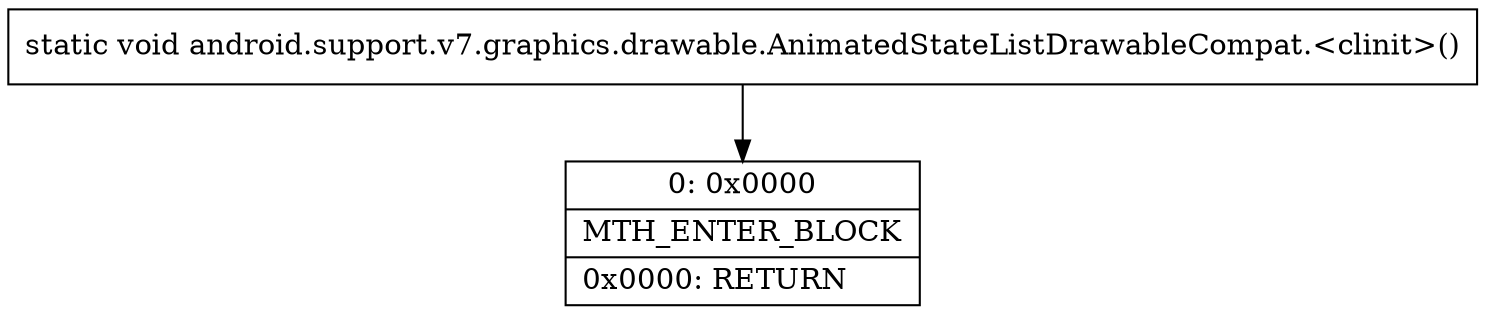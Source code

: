 digraph "CFG forandroid.support.v7.graphics.drawable.AnimatedStateListDrawableCompat.\<clinit\>()V" {
Node_0 [shape=record,label="{0\:\ 0x0000|MTH_ENTER_BLOCK\l|0x0000: RETURN   \l}"];
MethodNode[shape=record,label="{static void android.support.v7.graphics.drawable.AnimatedStateListDrawableCompat.\<clinit\>() }"];
MethodNode -> Node_0;
}

